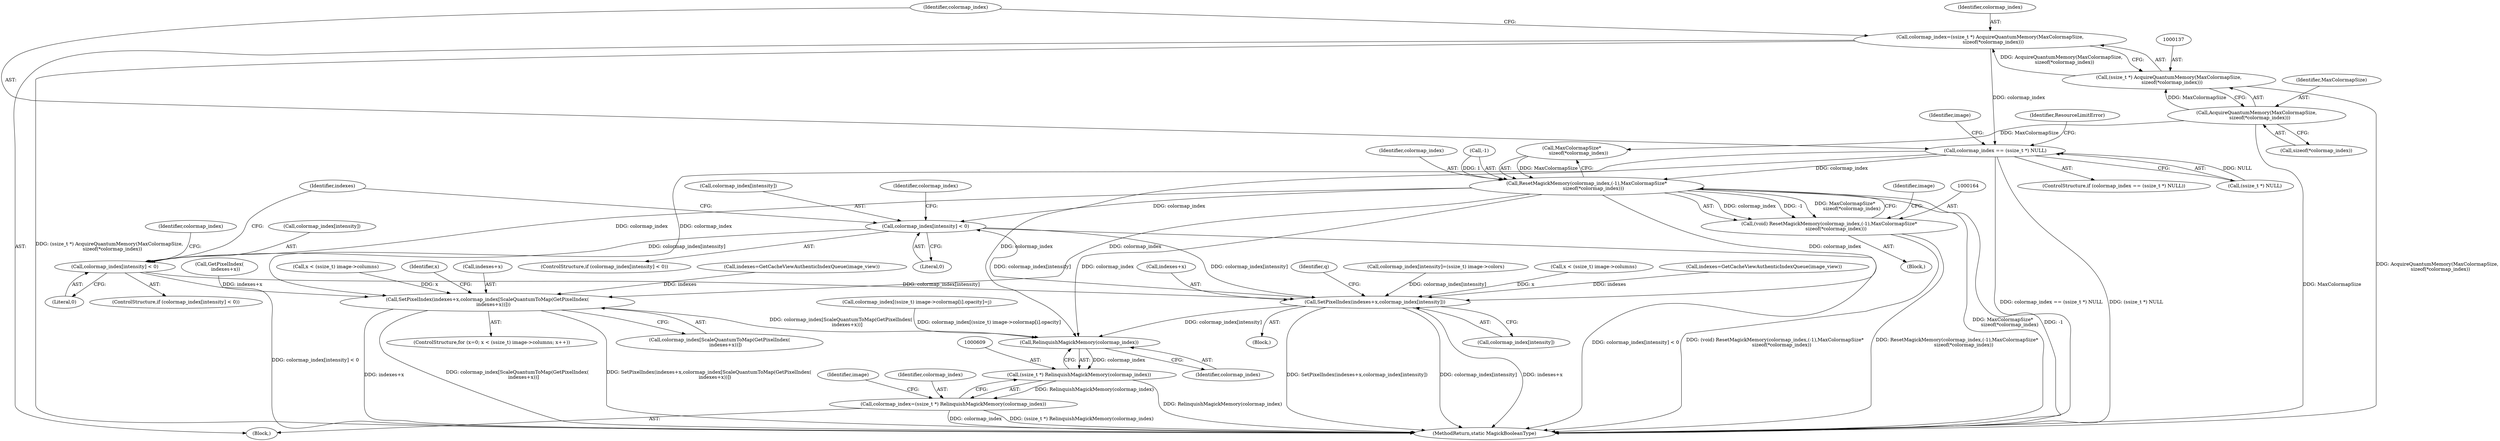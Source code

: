 digraph "0_ImageMagick_db1ffb6cf44bcfe5c4d5fcf9d9109ded5617387f_1@pointer" {
"1000134" [label="(Call,colormap_index=(ssize_t *) AcquireQuantumMemory(MaxColormapSize,\n    sizeof(*colormap_index)))"];
"1000136" [label="(Call,(ssize_t *) AcquireQuantumMemory(MaxColormapSize,\n    sizeof(*colormap_index)))"];
"1000138" [label="(Call,AcquireQuantumMemory(MaxColormapSize,\n    sizeof(*colormap_index)))"];
"1000144" [label="(Call,colormap_index == (ssize_t *) NULL)"];
"1000165" [label="(Call,ResetMagickMemory(colormap_index,(-1),MaxColormapSize*\n         sizeof(*colormap_index)))"];
"1000163" [label="(Call,(void) ResetMagickMemory(colormap_index,(-1),MaxColormapSize*\n         sizeof(*colormap_index)))"];
"1000274" [label="(Call,colormap_index[intensity] < 0)"];
"1000281" [label="(Call,colormap_index[intensity] < 0)"];
"1000336" [label="(Call,SetPixelIndex(indexes+x,colormap_index[intensity]))"];
"1000610" [label="(Call,RelinquishMagickMemory(colormap_index))"];
"1000608" [label="(Call,(ssize_t *) RelinquishMagickMemory(colormap_index))"];
"1000606" [label="(Call,colormap_index=(ssize_t *) RelinquishMagickMemory(colormap_index))"];
"1000582" [label="(Call,SetPixelIndex(indexes+x,colormap_index[ScaleQuantumToMap(GetPixelIndex(\n        indexes+x))]))"];
"1000285" [label="(Literal,0)"];
"1000278" [label="(Literal,0)"];
"1000139" [label="(Identifier,MaxColormapSize)"];
"1000166" [label="(Identifier,colormap_index)"];
"1000287" [label="(Call,colormap_index[intensity]=(ssize_t) image->colors)"];
"1000586" [label="(Call,colormap_index[ScaleQuantumToMap(GetPixelIndex(\n        indexes+x))])"];
"1000633" [label="(MethodReturn,static MagickBooleanType)"];
"1000281" [label="(Call,colormap_index[intensity] < 0)"];
"1000257" [label="(Call,x < (ssize_t) image->columns)"];
"1000273" [label="(ControlStructure,if (colormap_index[intensity] < 0))"];
"1000177" [label="(Identifier,image)"];
"1000610" [label="(Call,RelinquishMagickMemory(colormap_index))"];
"1000143" [label="(ControlStructure,if (colormap_index == (ssize_t *) NULL))"];
"1000167" [label="(Call,-1)"];
"1000249" [label="(Call,indexes=GetCacheViewAuthenticIndexQueue(image_view))"];
"1000565" [label="(Call,indexes=GetCacheViewAuthenticIndexQueue(image_view))"];
"1000140" [label="(Call,sizeof(*colormap_index))"];
"1000165" [label="(Call,ResetMagickMemory(colormap_index,(-1),MaxColormapSize*\n         sizeof(*colormap_index)))"];
"1000340" [label="(Call,colormap_index[intensity])"];
"1000161" [label="(Block,)"];
"1000337" [label="(Call,indexes+x)"];
"1000136" [label="(Call,(ssize_t *) AcquireQuantumMemory(MaxColormapSize,\n    sizeof(*colormap_index)))"];
"1000138" [label="(Call,AcquireQuantumMemory(MaxColormapSize,\n    sizeof(*colormap_index)))"];
"1000135" [label="(Identifier,colormap_index)"];
"1000169" [label="(Call,MaxColormapSize*\n         sizeof(*colormap_index))"];
"1000289" [label="(Identifier,colormap_index)"];
"1000589" [label="(Call,GetPixelIndex(\n        indexes+x))"];
"1000146" [label="(Call,(ssize_t *) NULL)"];
"1000611" [label="(Identifier,colormap_index)"];
"1000608" [label="(Call,(ssize_t *) RelinquishMagickMemory(colormap_index))"];
"1000266" [label="(Block,)"];
"1000573" [label="(Call,x < (ssize_t) image->columns)"];
"1000344" [label="(Identifier,q)"];
"1000163" [label="(Call,(void) ResetMagickMemory(colormap_index,(-1),MaxColormapSize*\n         sizeof(*colormap_index)))"];
"1000470" [label="(Call,colormap_index[(ssize_t) image->colormap[i].opacity]=j)"];
"1000102" [label="(Block,)"];
"1000275" [label="(Call,colormap_index[intensity])"];
"1000282" [label="(Call,colormap_index[intensity])"];
"1000338" [label="(Identifier,indexes)"];
"1000283" [label="(Identifier,colormap_index)"];
"1000134" [label="(Call,colormap_index=(ssize_t *) AcquireQuantumMemory(MaxColormapSize,\n    sizeof(*colormap_index)))"];
"1000274" [label="(Call,colormap_index[intensity] < 0)"];
"1000280" [label="(ControlStructure,if (colormap_index[intensity] < 0))"];
"1000614" [label="(Identifier,image)"];
"1000145" [label="(Identifier,colormap_index)"];
"1000150" [label="(Identifier,ResourceLimitError)"];
"1000336" [label="(Call,SetPixelIndex(indexes+x,colormap_index[intensity]))"];
"1000606" [label="(Call,colormap_index=(ssize_t *) RelinquishMagickMemory(colormap_index))"];
"1000158" [label="(Identifier,image)"];
"1000607" [label="(Identifier,colormap_index)"];
"1000581" [label="(Identifier,x)"];
"1000583" [label="(Call,indexes+x)"];
"1000582" [label="(Call,SetPixelIndex(indexes+x,colormap_index[ScaleQuantumToMap(GetPixelIndex(\n        indexes+x))]))"];
"1000569" [label="(ControlStructure,for (x=0; x < (ssize_t) image->columns; x++))"];
"1000144" [label="(Call,colormap_index == (ssize_t *) NULL)"];
"1000134" -> "1000102"  [label="AST: "];
"1000134" -> "1000136"  [label="CFG: "];
"1000135" -> "1000134"  [label="AST: "];
"1000136" -> "1000134"  [label="AST: "];
"1000145" -> "1000134"  [label="CFG: "];
"1000134" -> "1000633"  [label="DDG: (ssize_t *) AcquireQuantumMemory(MaxColormapSize,\n    sizeof(*colormap_index))"];
"1000136" -> "1000134"  [label="DDG: AcquireQuantumMemory(MaxColormapSize,\n    sizeof(*colormap_index))"];
"1000134" -> "1000144"  [label="DDG: colormap_index"];
"1000136" -> "1000138"  [label="CFG: "];
"1000137" -> "1000136"  [label="AST: "];
"1000138" -> "1000136"  [label="AST: "];
"1000136" -> "1000633"  [label="DDG: AcquireQuantumMemory(MaxColormapSize,\n    sizeof(*colormap_index))"];
"1000138" -> "1000136"  [label="DDG: MaxColormapSize"];
"1000138" -> "1000140"  [label="CFG: "];
"1000139" -> "1000138"  [label="AST: "];
"1000140" -> "1000138"  [label="AST: "];
"1000138" -> "1000633"  [label="DDG: MaxColormapSize"];
"1000138" -> "1000169"  [label="DDG: MaxColormapSize"];
"1000144" -> "1000143"  [label="AST: "];
"1000144" -> "1000146"  [label="CFG: "];
"1000145" -> "1000144"  [label="AST: "];
"1000146" -> "1000144"  [label="AST: "];
"1000150" -> "1000144"  [label="CFG: "];
"1000158" -> "1000144"  [label="CFG: "];
"1000144" -> "1000633"  [label="DDG: colormap_index == (ssize_t *) NULL"];
"1000144" -> "1000633"  [label="DDG: (ssize_t *) NULL"];
"1000146" -> "1000144"  [label="DDG: NULL"];
"1000144" -> "1000165"  [label="DDG: colormap_index"];
"1000144" -> "1000582"  [label="DDG: colormap_index"];
"1000144" -> "1000610"  [label="DDG: colormap_index"];
"1000165" -> "1000163"  [label="AST: "];
"1000165" -> "1000169"  [label="CFG: "];
"1000166" -> "1000165"  [label="AST: "];
"1000167" -> "1000165"  [label="AST: "];
"1000169" -> "1000165"  [label="AST: "];
"1000163" -> "1000165"  [label="CFG: "];
"1000165" -> "1000633"  [label="DDG: MaxColormapSize*\n         sizeof(*colormap_index)"];
"1000165" -> "1000633"  [label="DDG: -1"];
"1000165" -> "1000163"  [label="DDG: colormap_index"];
"1000165" -> "1000163"  [label="DDG: -1"];
"1000165" -> "1000163"  [label="DDG: MaxColormapSize*\n         sizeof(*colormap_index)"];
"1000167" -> "1000165"  [label="DDG: 1"];
"1000169" -> "1000165"  [label="DDG: MaxColormapSize"];
"1000165" -> "1000274"  [label="DDG: colormap_index"];
"1000165" -> "1000281"  [label="DDG: colormap_index"];
"1000165" -> "1000336"  [label="DDG: colormap_index"];
"1000165" -> "1000582"  [label="DDG: colormap_index"];
"1000165" -> "1000610"  [label="DDG: colormap_index"];
"1000163" -> "1000161"  [label="AST: "];
"1000164" -> "1000163"  [label="AST: "];
"1000177" -> "1000163"  [label="CFG: "];
"1000163" -> "1000633"  [label="DDG: (void) ResetMagickMemory(colormap_index,(-1),MaxColormapSize*\n         sizeof(*colormap_index))"];
"1000163" -> "1000633"  [label="DDG: ResetMagickMemory(colormap_index,(-1),MaxColormapSize*\n         sizeof(*colormap_index))"];
"1000274" -> "1000273"  [label="AST: "];
"1000274" -> "1000278"  [label="CFG: "];
"1000275" -> "1000274"  [label="AST: "];
"1000278" -> "1000274"  [label="AST: "];
"1000283" -> "1000274"  [label="CFG: "];
"1000338" -> "1000274"  [label="CFG: "];
"1000274" -> "1000633"  [label="DDG: colormap_index[intensity] < 0"];
"1000336" -> "1000274"  [label="DDG: colormap_index[intensity]"];
"1000274" -> "1000281"  [label="DDG: colormap_index[intensity]"];
"1000274" -> "1000336"  [label="DDG: colormap_index[intensity]"];
"1000281" -> "1000280"  [label="AST: "];
"1000281" -> "1000285"  [label="CFG: "];
"1000282" -> "1000281"  [label="AST: "];
"1000285" -> "1000281"  [label="AST: "];
"1000289" -> "1000281"  [label="CFG: "];
"1000338" -> "1000281"  [label="CFG: "];
"1000281" -> "1000633"  [label="DDG: colormap_index[intensity] < 0"];
"1000281" -> "1000336"  [label="DDG: colormap_index[intensity]"];
"1000336" -> "1000266"  [label="AST: "];
"1000336" -> "1000340"  [label="CFG: "];
"1000337" -> "1000336"  [label="AST: "];
"1000340" -> "1000336"  [label="AST: "];
"1000344" -> "1000336"  [label="CFG: "];
"1000336" -> "1000633"  [label="DDG: SetPixelIndex(indexes+x,colormap_index[intensity])"];
"1000336" -> "1000633"  [label="DDG: colormap_index[intensity]"];
"1000336" -> "1000633"  [label="DDG: indexes+x"];
"1000249" -> "1000336"  [label="DDG: indexes"];
"1000257" -> "1000336"  [label="DDG: x"];
"1000287" -> "1000336"  [label="DDG: colormap_index[intensity]"];
"1000336" -> "1000610"  [label="DDG: colormap_index[intensity]"];
"1000610" -> "1000608"  [label="AST: "];
"1000610" -> "1000611"  [label="CFG: "];
"1000611" -> "1000610"  [label="AST: "];
"1000608" -> "1000610"  [label="CFG: "];
"1000610" -> "1000608"  [label="DDG: colormap_index"];
"1000582" -> "1000610"  [label="DDG: colormap_index[ScaleQuantumToMap(GetPixelIndex(\n        indexes+x))]"];
"1000470" -> "1000610"  [label="DDG: colormap_index[(ssize_t) image->colormap[i].opacity]"];
"1000608" -> "1000606"  [label="AST: "];
"1000609" -> "1000608"  [label="AST: "];
"1000606" -> "1000608"  [label="CFG: "];
"1000608" -> "1000633"  [label="DDG: RelinquishMagickMemory(colormap_index)"];
"1000608" -> "1000606"  [label="DDG: RelinquishMagickMemory(colormap_index)"];
"1000606" -> "1000102"  [label="AST: "];
"1000607" -> "1000606"  [label="AST: "];
"1000614" -> "1000606"  [label="CFG: "];
"1000606" -> "1000633"  [label="DDG: colormap_index"];
"1000606" -> "1000633"  [label="DDG: (ssize_t *) RelinquishMagickMemory(colormap_index)"];
"1000582" -> "1000569"  [label="AST: "];
"1000582" -> "1000586"  [label="CFG: "];
"1000583" -> "1000582"  [label="AST: "];
"1000586" -> "1000582"  [label="AST: "];
"1000581" -> "1000582"  [label="CFG: "];
"1000582" -> "1000633"  [label="DDG: indexes+x"];
"1000582" -> "1000633"  [label="DDG: colormap_index[ScaleQuantumToMap(GetPixelIndex(\n        indexes+x))]"];
"1000582" -> "1000633"  [label="DDG: SetPixelIndex(indexes+x,colormap_index[ScaleQuantumToMap(GetPixelIndex(\n        indexes+x))])"];
"1000589" -> "1000582"  [label="DDG: indexes+x"];
"1000565" -> "1000582"  [label="DDG: indexes"];
"1000573" -> "1000582"  [label="DDG: x"];
}
